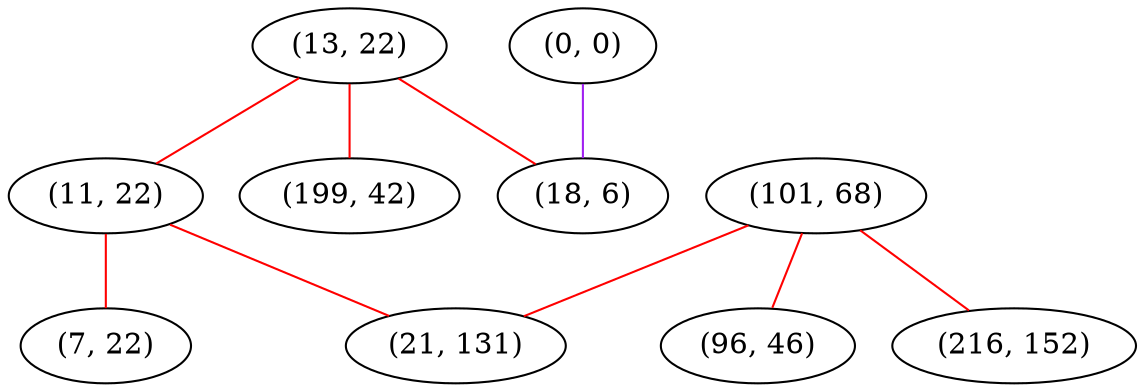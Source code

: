 graph "" {
"(13, 22)";
"(101, 68)";
"(0, 0)";
"(96, 46)";
"(11, 22)";
"(21, 131)";
"(216, 152)";
"(18, 6)";
"(199, 42)";
"(7, 22)";
"(13, 22)" -- "(18, 6)"  [color=red, key=0, weight=1];
"(13, 22)" -- "(199, 42)"  [color=red, key=0, weight=1];
"(13, 22)" -- "(11, 22)"  [color=red, key=0, weight=1];
"(101, 68)" -- "(96, 46)"  [color=red, key=0, weight=1];
"(101, 68)" -- "(216, 152)"  [color=red, key=0, weight=1];
"(101, 68)" -- "(21, 131)"  [color=red, key=0, weight=1];
"(0, 0)" -- "(18, 6)"  [color=purple, key=0, weight=4];
"(11, 22)" -- "(7, 22)"  [color=red, key=0, weight=1];
"(11, 22)" -- "(21, 131)"  [color=red, key=0, weight=1];
}
